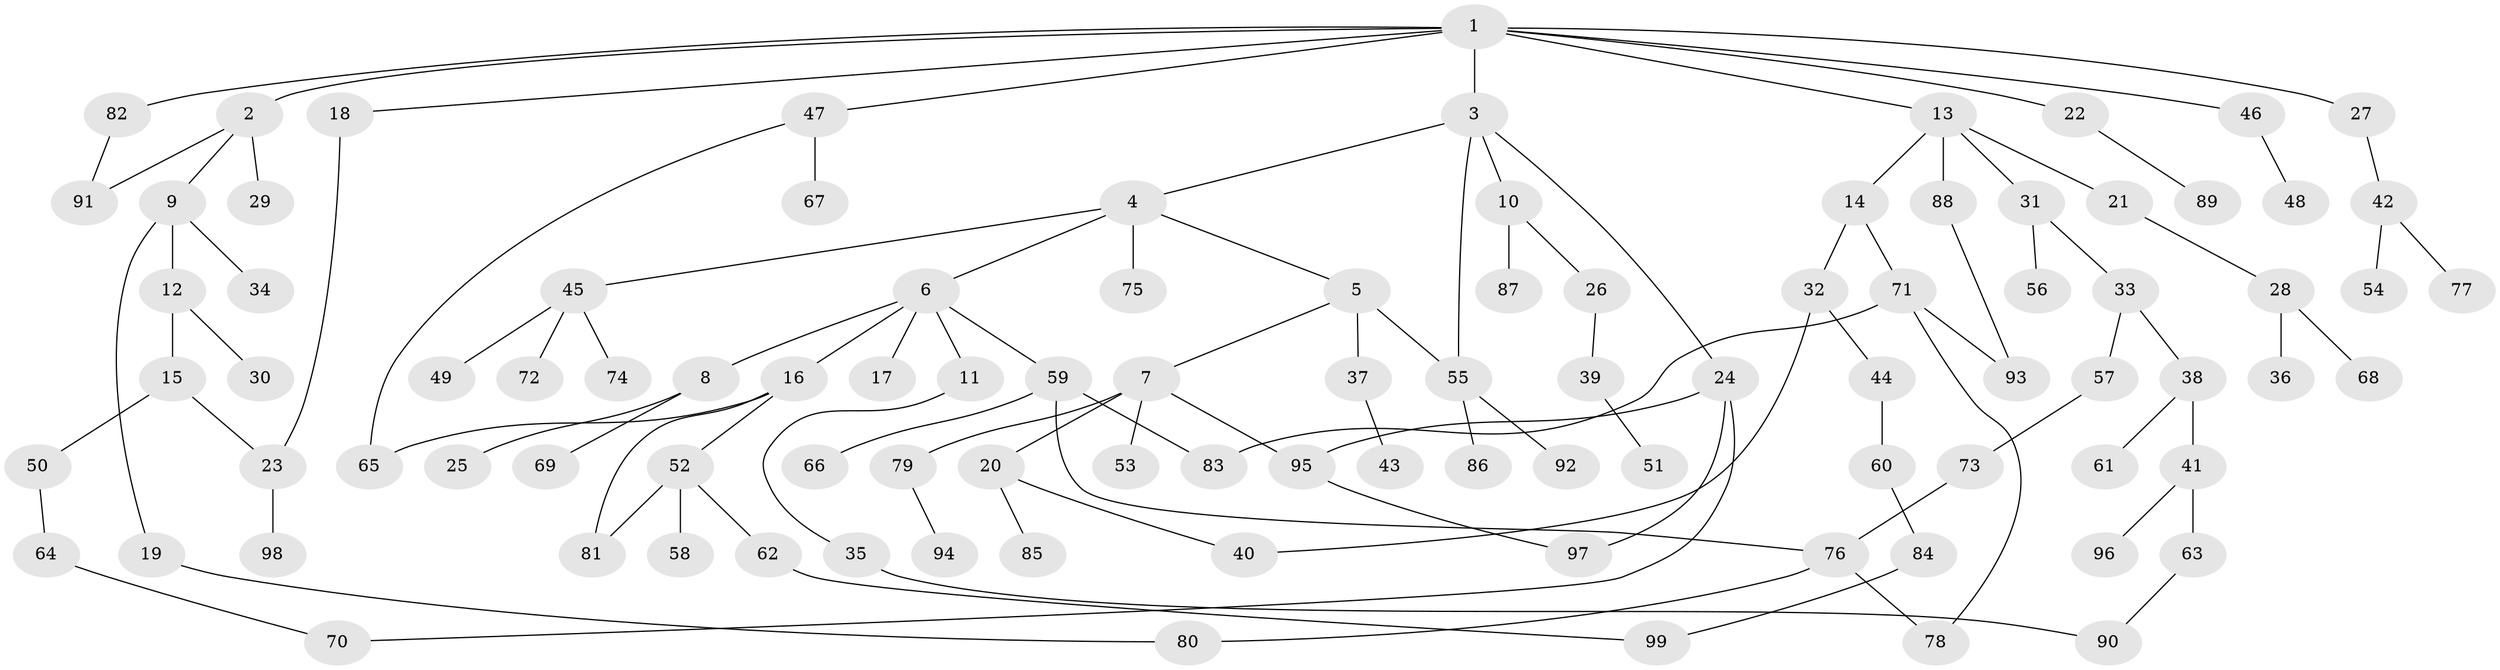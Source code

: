 // Generated by graph-tools (version 1.1) at 2025/42/03/09/25 04:42:22]
// undirected, 99 vertices, 114 edges
graph export_dot {
graph [start="1"]
  node [color=gray90,style=filled];
  1;
  2;
  3;
  4;
  5;
  6;
  7;
  8;
  9;
  10;
  11;
  12;
  13;
  14;
  15;
  16;
  17;
  18;
  19;
  20;
  21;
  22;
  23;
  24;
  25;
  26;
  27;
  28;
  29;
  30;
  31;
  32;
  33;
  34;
  35;
  36;
  37;
  38;
  39;
  40;
  41;
  42;
  43;
  44;
  45;
  46;
  47;
  48;
  49;
  50;
  51;
  52;
  53;
  54;
  55;
  56;
  57;
  58;
  59;
  60;
  61;
  62;
  63;
  64;
  65;
  66;
  67;
  68;
  69;
  70;
  71;
  72;
  73;
  74;
  75;
  76;
  77;
  78;
  79;
  80;
  81;
  82;
  83;
  84;
  85;
  86;
  87;
  88;
  89;
  90;
  91;
  92;
  93;
  94;
  95;
  96;
  97;
  98;
  99;
  1 -- 2;
  1 -- 3;
  1 -- 13;
  1 -- 18;
  1 -- 22;
  1 -- 27;
  1 -- 46;
  1 -- 47;
  1 -- 82;
  2 -- 9;
  2 -- 29;
  2 -- 91;
  3 -- 4;
  3 -- 10;
  3 -- 24;
  3 -- 55;
  4 -- 5;
  4 -- 6;
  4 -- 45;
  4 -- 75;
  5 -- 7;
  5 -- 37;
  5 -- 55;
  6 -- 8;
  6 -- 11;
  6 -- 16;
  6 -- 17;
  6 -- 59;
  7 -- 20;
  7 -- 53;
  7 -- 79;
  7 -- 95;
  8 -- 25;
  8 -- 69;
  9 -- 12;
  9 -- 19;
  9 -- 34;
  10 -- 26;
  10 -- 87;
  11 -- 35;
  12 -- 15;
  12 -- 30;
  13 -- 14;
  13 -- 21;
  13 -- 31;
  13 -- 88;
  14 -- 32;
  14 -- 71;
  15 -- 50;
  15 -- 23;
  16 -- 52;
  16 -- 65;
  16 -- 81;
  18 -- 23;
  19 -- 80;
  20 -- 85;
  20 -- 40;
  21 -- 28;
  22 -- 89;
  23 -- 98;
  24 -- 95;
  24 -- 97;
  24 -- 70;
  26 -- 39;
  27 -- 42;
  28 -- 36;
  28 -- 68;
  31 -- 33;
  31 -- 56;
  32 -- 40;
  32 -- 44;
  33 -- 38;
  33 -- 57;
  35 -- 90;
  37 -- 43;
  38 -- 41;
  38 -- 61;
  39 -- 51;
  41 -- 63;
  41 -- 96;
  42 -- 54;
  42 -- 77;
  44 -- 60;
  45 -- 49;
  45 -- 72;
  45 -- 74;
  46 -- 48;
  47 -- 67;
  47 -- 65;
  50 -- 64;
  52 -- 58;
  52 -- 62;
  52 -- 81;
  55 -- 86;
  55 -- 92;
  57 -- 73;
  59 -- 66;
  59 -- 76;
  59 -- 83;
  60 -- 84;
  62 -- 99;
  63 -- 90;
  64 -- 70;
  71 -- 83;
  71 -- 93;
  71 -- 78;
  73 -- 76;
  76 -- 78;
  76 -- 80;
  79 -- 94;
  82 -- 91;
  84 -- 99;
  88 -- 93;
  95 -- 97;
}
